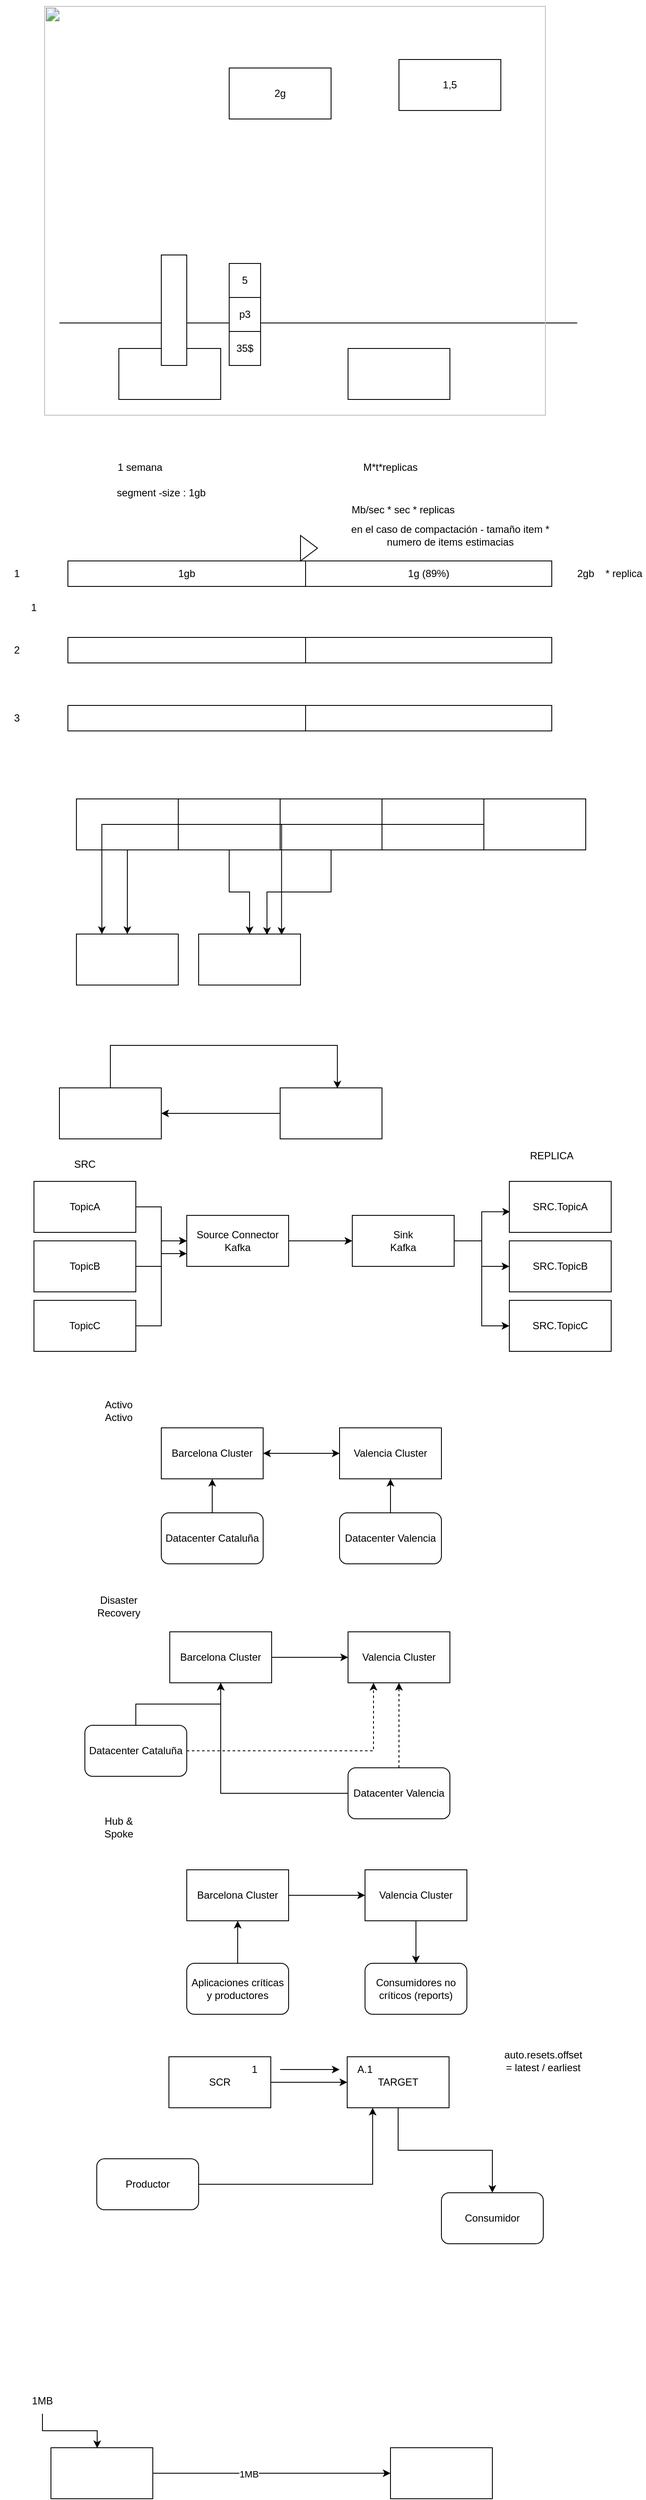 <mxfile version="16.5.1" type="device"><diagram id="PYz6fw4bly6sVlAJzeF8" name="Página-1"><mxGraphModel dx="509" dy="341" grid="1" gridSize="10" guides="1" tooltips="1" connect="1" arrows="1" fold="1" page="1" pageScale="1" pageWidth="827" pageHeight="1169" math="0" shadow="0"><root><mxCell id="0"/><mxCell id="1" parent="0"/><mxCell id="U5-sHTpSlU9au3xLsPQk-2" value="2g" style="rounded=0;whiteSpace=wrap;html=1;" parent="1" vertex="1"><mxGeometry x="310" y="150" width="120" height="60" as="geometry"/></mxCell><mxCell id="U5-sHTpSlU9au3xLsPQk-3" value="" style="rounded=0;whiteSpace=wrap;html=1;" parent="1" vertex="1"><mxGeometry x="180" y="480" width="120" height="60" as="geometry"/></mxCell><mxCell id="U5-sHTpSlU9au3xLsPQk-4" value="" style="endArrow=none;html=1;" parent="1" edge="1"><mxGeometry width="50" height="50" relative="1" as="geometry"><mxPoint x="110" y="450" as="sourcePoint"/><mxPoint x="720" y="450" as="targetPoint"/></mxGeometry></mxCell><mxCell id="U5-sHTpSlU9au3xLsPQk-5" value="1,5" style="rounded=0;whiteSpace=wrap;html=1;" parent="1" vertex="1"><mxGeometry x="510" y="140" width="120" height="60" as="geometry"/></mxCell><mxCell id="U5-sHTpSlU9au3xLsPQk-6" value="" style="rounded=0;whiteSpace=wrap;html=1;" parent="1" vertex="1"><mxGeometry x="450" y="480" width="120" height="60" as="geometry"/></mxCell><mxCell id="U5-sHTpSlU9au3xLsPQk-8" value="&lt;meta charset=&quot;utf-8&quot;&gt;&lt;b style=&quot;font-weight: normal&quot; id=&quot;docs-internal-guid-1c6eab83-7fff-5ef2-23b0-858ea3ac4612&quot;&gt;&lt;img width=&quot;591px;&quot; height=&quot;482px;&quot; src=&quot;https://lh3.googleusercontent.com/kormM6fchzbTToTZP0BAkOIo_fd8u4NRCEYvBD4-IJkMkYeq0NrJNa6fY9ydJRssTFMD4ZZiXLUbOw92TaxWwT6u0Af3A6Mrzubzcj-fnbT367m5Pr0Dln4VZ_QOdEmCdYreTb_jIXo&quot;&gt;&lt;/b&gt;" style="text;whiteSpace=wrap;html=1;" parent="1" vertex="1"><mxGeometry x="90" y="70" width="550" height="500" as="geometry"/></mxCell><mxCell id="U5-sHTpSlU9au3xLsPQk-12" value="5" style="rounded=0;whiteSpace=wrap;html=1;" parent="1" vertex="1"><mxGeometry x="310" y="380" width="37" height="40" as="geometry"/></mxCell><mxCell id="U5-sHTpSlU9au3xLsPQk-13" value="p3" style="rounded=0;whiteSpace=wrap;html=1;" parent="1" vertex="1"><mxGeometry x="310" y="420" width="37" height="40" as="geometry"/></mxCell><mxCell id="U5-sHTpSlU9au3xLsPQk-14" value="35$" style="rounded=0;whiteSpace=wrap;html=1;" parent="1" vertex="1"><mxGeometry x="310" y="460" width="37" height="40" as="geometry"/></mxCell><mxCell id="U5-sHTpSlU9au3xLsPQk-15" value="" style="rounded=0;whiteSpace=wrap;html=1;" parent="1" vertex="1"><mxGeometry x="230" y="370" width="30" height="130" as="geometry"/></mxCell><mxCell id="U5-sHTpSlU9au3xLsPQk-16" value="1gb" style="rounded=0;whiteSpace=wrap;html=1;" parent="1" vertex="1"><mxGeometry x="120" y="730" width="280" height="30" as="geometry"/></mxCell><mxCell id="U5-sHTpSlU9au3xLsPQk-17" value="1g (89%)" style="rounded=0;whiteSpace=wrap;html=1;" parent="1" vertex="1"><mxGeometry x="400" y="730" width="290" height="30" as="geometry"/></mxCell><mxCell id="U5-sHTpSlU9au3xLsPQk-24" value="" style="rounded=0;whiteSpace=wrap;html=1;" parent="1" vertex="1"><mxGeometry x="120" y="820" width="280" height="30" as="geometry"/></mxCell><mxCell id="U5-sHTpSlU9au3xLsPQk-25" value="" style="rounded=0;whiteSpace=wrap;html=1;" parent="1" vertex="1"><mxGeometry x="400" y="820" width="290" height="30" as="geometry"/></mxCell><mxCell id="U5-sHTpSlU9au3xLsPQk-26" value="" style="rounded=0;whiteSpace=wrap;html=1;" parent="1" vertex="1"><mxGeometry x="120" y="900" width="280" height="30" as="geometry"/></mxCell><mxCell id="U5-sHTpSlU9au3xLsPQk-27" value="" style="rounded=0;whiteSpace=wrap;html=1;" parent="1" vertex="1"><mxGeometry x="400" y="900" width="290" height="30" as="geometry"/></mxCell><mxCell id="U5-sHTpSlU9au3xLsPQk-28" value="1" style="text;html=1;strokeColor=none;fillColor=none;align=center;verticalAlign=middle;whiteSpace=wrap;rounded=0;" parent="1" vertex="1"><mxGeometry x="40" y="735" width="40" height="20" as="geometry"/></mxCell><mxCell id="U5-sHTpSlU9au3xLsPQk-29" value="2" style="text;html=1;strokeColor=none;fillColor=none;align=center;verticalAlign=middle;whiteSpace=wrap;rounded=0;" parent="1" vertex="1"><mxGeometry x="40" y="825" width="40" height="20" as="geometry"/></mxCell><mxCell id="U5-sHTpSlU9au3xLsPQk-30" value="3" style="text;html=1;strokeColor=none;fillColor=none;align=center;verticalAlign=middle;whiteSpace=wrap;rounded=0;" parent="1" vertex="1"><mxGeometry x="40" y="905" width="40" height="20" as="geometry"/></mxCell><mxCell id="U5-sHTpSlU9au3xLsPQk-31" value="1 semana" style="text;html=1;strokeColor=none;fillColor=none;align=center;verticalAlign=middle;whiteSpace=wrap;rounded=0;" parent="1" vertex="1"><mxGeometry x="160" y="610" width="90" height="20" as="geometry"/></mxCell><mxCell id="U5-sHTpSlU9au3xLsPQk-32" value="segment -size : 1gb" style="text;html=1;strokeColor=none;fillColor=none;align=center;verticalAlign=middle;whiteSpace=wrap;rounded=0;" parent="1" vertex="1"><mxGeometry x="160" y="640" width="140" height="20" as="geometry"/></mxCell><mxCell id="U5-sHTpSlU9au3xLsPQk-33" value="" style="triangle;whiteSpace=wrap;html=1;" parent="1" vertex="1"><mxGeometry x="394" y="700" width="20" height="30" as="geometry"/></mxCell><mxCell id="U5-sHTpSlU9au3xLsPQk-34" value="2gb" style="text;html=1;strokeColor=none;fillColor=none;align=center;verticalAlign=middle;whiteSpace=wrap;rounded=0;" parent="1" vertex="1"><mxGeometry x="710" y="735" width="40" height="20" as="geometry"/></mxCell><mxCell id="U5-sHTpSlU9au3xLsPQk-35" value="* replica" style="text;html=1;strokeColor=none;fillColor=none;align=center;verticalAlign=middle;whiteSpace=wrap;rounded=0;" parent="1" vertex="1"><mxGeometry x="750" y="735" width="50" height="20" as="geometry"/></mxCell><mxCell id="U5-sHTpSlU9au3xLsPQk-36" value="M*t*replicas" style="text;html=1;strokeColor=none;fillColor=none;align=center;verticalAlign=middle;whiteSpace=wrap;rounded=0;" parent="1" vertex="1"><mxGeometry x="480" y="610" width="40" height="20" as="geometry"/></mxCell><mxCell id="U5-sHTpSlU9au3xLsPQk-38" value="Mb/sec * sec * replicas" style="text;html=1;strokeColor=none;fillColor=none;align=center;verticalAlign=middle;whiteSpace=wrap;rounded=0;" parent="1" vertex="1"><mxGeometry x="450" y="660" width="130" height="20" as="geometry"/></mxCell><mxCell id="U5-sHTpSlU9au3xLsPQk-39" value="1" style="text;html=1;strokeColor=none;fillColor=none;align=center;verticalAlign=middle;whiteSpace=wrap;rounded=0;" parent="1" vertex="1"><mxGeometry x="60" y="775" width="40" height="20" as="geometry"/></mxCell><mxCell id="U5-sHTpSlU9au3xLsPQk-40" value="en el caso de compactación - tamaño item * numero de items estimacias" style="text;html=1;strokeColor=none;fillColor=none;align=center;verticalAlign=middle;whiteSpace=wrap;rounded=0;" parent="1" vertex="1"><mxGeometry x="437.5" y="690" width="265" height="20" as="geometry"/></mxCell><mxCell id="U5-sHTpSlU9au3xLsPQk-46" style="edgeStyle=orthogonalEdgeStyle;rounded=0;orthogonalLoop=1;jettySize=auto;html=1;" parent="1" source="U5-sHTpSlU9au3xLsPQk-41" target="U5-sHTpSlU9au3xLsPQk-43" edge="1"><mxGeometry relative="1" as="geometry"/></mxCell><mxCell id="U5-sHTpSlU9au3xLsPQk-41" value="" style="rounded=0;whiteSpace=wrap;html=1;" parent="1" vertex="1"><mxGeometry x="130" y="1010" width="120" height="60" as="geometry"/></mxCell><mxCell id="U5-sHTpSlU9au3xLsPQk-47" style="edgeStyle=orthogonalEdgeStyle;rounded=0;orthogonalLoop=1;jettySize=auto;html=1;" parent="1" source="U5-sHTpSlU9au3xLsPQk-42" target="U5-sHTpSlU9au3xLsPQk-44" edge="1"><mxGeometry relative="1" as="geometry"/></mxCell><mxCell id="U5-sHTpSlU9au3xLsPQk-42" value="" style="rounded=0;whiteSpace=wrap;html=1;" parent="1" vertex="1"><mxGeometry x="250" y="1010" width="120" height="60" as="geometry"/></mxCell><mxCell id="U5-sHTpSlU9au3xLsPQk-43" value="" style="rounded=0;whiteSpace=wrap;html=1;" parent="1" vertex="1"><mxGeometry x="130" y="1169" width="120" height="60" as="geometry"/></mxCell><mxCell id="U5-sHTpSlU9au3xLsPQk-44" value="" style="rounded=0;whiteSpace=wrap;html=1;" parent="1" vertex="1"><mxGeometry x="274" y="1169" width="120" height="60" as="geometry"/></mxCell><mxCell id="U5-sHTpSlU9au3xLsPQk-48" style="edgeStyle=orthogonalEdgeStyle;rounded=0;orthogonalLoop=1;jettySize=auto;html=1;entryX=0.671;entryY=0.017;entryDx=0;entryDy=0;entryPerimeter=0;" parent="1" source="U5-sHTpSlU9au3xLsPQk-45" target="U5-sHTpSlU9au3xLsPQk-44" edge="1"><mxGeometry relative="1" as="geometry"/></mxCell><mxCell id="U5-sHTpSlU9au3xLsPQk-45" value="" style="rounded=0;whiteSpace=wrap;html=1;" parent="1" vertex="1"><mxGeometry x="370" y="1010" width="120" height="60" as="geometry"/></mxCell><mxCell id="U5-sHTpSlU9au3xLsPQk-50" style="edgeStyle=orthogonalEdgeStyle;rounded=0;orthogonalLoop=1;jettySize=auto;html=1;entryX=0.25;entryY=0;entryDx=0;entryDy=0;" parent="1" source="U5-sHTpSlU9au3xLsPQk-49" target="U5-sHTpSlU9au3xLsPQk-43" edge="1"><mxGeometry relative="1" as="geometry"/></mxCell><mxCell id="U5-sHTpSlU9au3xLsPQk-49" value="" style="rounded=0;whiteSpace=wrap;html=1;" parent="1" vertex="1"><mxGeometry x="490" y="1010" width="120" height="60" as="geometry"/></mxCell><mxCell id="U5-sHTpSlU9au3xLsPQk-52" style="edgeStyle=orthogonalEdgeStyle;rounded=0;orthogonalLoop=1;jettySize=auto;html=1;entryX=0.814;entryY=0.017;entryDx=0;entryDy=0;entryPerimeter=0;" parent="1" source="U5-sHTpSlU9au3xLsPQk-51" target="U5-sHTpSlU9au3xLsPQk-44" edge="1"><mxGeometry relative="1" as="geometry"/></mxCell><mxCell id="U5-sHTpSlU9au3xLsPQk-51" value="" style="rounded=0;whiteSpace=wrap;html=1;" parent="1" vertex="1"><mxGeometry x="610" y="1010" width="120" height="60" as="geometry"/></mxCell><mxCell id="U5-sHTpSlU9au3xLsPQk-56" style="edgeStyle=orthogonalEdgeStyle;rounded=0;orthogonalLoop=1;jettySize=auto;html=1;entryX=0.562;entryY=0.01;entryDx=0;entryDy=0;entryPerimeter=0;" parent="1" source="U5-sHTpSlU9au3xLsPQk-53" target="U5-sHTpSlU9au3xLsPQk-54" edge="1"><mxGeometry relative="1" as="geometry"><Array as="points"><mxPoint x="170" y="1300"/><mxPoint x="437" y="1300"/></Array></mxGeometry></mxCell><mxCell id="U5-sHTpSlU9au3xLsPQk-53" value="" style="rounded=0;whiteSpace=wrap;html=1;" parent="1" vertex="1"><mxGeometry x="110" y="1350" width="120" height="60" as="geometry"/></mxCell><mxCell id="U5-sHTpSlU9au3xLsPQk-55" style="edgeStyle=orthogonalEdgeStyle;rounded=0;orthogonalLoop=1;jettySize=auto;html=1;" parent="1" source="U5-sHTpSlU9au3xLsPQk-54" target="U5-sHTpSlU9au3xLsPQk-53" edge="1"><mxGeometry relative="1" as="geometry"/></mxCell><mxCell id="U5-sHTpSlU9au3xLsPQk-54" value="" style="rounded=0;whiteSpace=wrap;html=1;" parent="1" vertex="1"><mxGeometry x="370" y="1350" width="120" height="60" as="geometry"/></mxCell><mxCell id="U5-sHTpSlU9au3xLsPQk-59" style="edgeStyle=orthogonalEdgeStyle;rounded=0;orthogonalLoop=1;jettySize=auto;html=1;" parent="1" source="U5-sHTpSlU9au3xLsPQk-57" target="U5-sHTpSlU9au3xLsPQk-58" edge="1"><mxGeometry relative="1" as="geometry"/></mxCell><mxCell id="U5-sHTpSlU9au3xLsPQk-57" value="Source Connector&lt;br&gt;Kafka" style="rounded=0;whiteSpace=wrap;html=1;" parent="1" vertex="1"><mxGeometry x="260" y="1500" width="120" height="60" as="geometry"/></mxCell><mxCell id="U5-sHTpSlU9au3xLsPQk-71" style="edgeStyle=orthogonalEdgeStyle;rounded=0;orthogonalLoop=1;jettySize=auto;html=1;entryX=0.007;entryY=0.595;entryDx=0;entryDy=0;entryPerimeter=0;" parent="1" source="U5-sHTpSlU9au3xLsPQk-58" target="U5-sHTpSlU9au3xLsPQk-66" edge="1"><mxGeometry relative="1" as="geometry"/></mxCell><mxCell id="U5-sHTpSlU9au3xLsPQk-72" style="edgeStyle=orthogonalEdgeStyle;rounded=0;orthogonalLoop=1;jettySize=auto;html=1;" parent="1" source="U5-sHTpSlU9au3xLsPQk-58" target="U5-sHTpSlU9au3xLsPQk-67" edge="1"><mxGeometry relative="1" as="geometry"/></mxCell><mxCell id="U5-sHTpSlU9au3xLsPQk-73" style="edgeStyle=orthogonalEdgeStyle;rounded=0;orthogonalLoop=1;jettySize=auto;html=1;entryX=0;entryY=0.5;entryDx=0;entryDy=0;" parent="1" source="U5-sHTpSlU9au3xLsPQk-58" target="U5-sHTpSlU9au3xLsPQk-68" edge="1"><mxGeometry relative="1" as="geometry"/></mxCell><mxCell id="U5-sHTpSlU9au3xLsPQk-58" value="Sink&lt;br&gt;Kafka" style="rounded=0;whiteSpace=wrap;html=1;" parent="1" vertex="1"><mxGeometry x="455" y="1500" width="120" height="60" as="geometry"/></mxCell><mxCell id="U5-sHTpSlU9au3xLsPQk-63" style="edgeStyle=orthogonalEdgeStyle;rounded=0;orthogonalLoop=1;jettySize=auto;html=1;" parent="1" source="U5-sHTpSlU9au3xLsPQk-60" target="U5-sHTpSlU9au3xLsPQk-57" edge="1"><mxGeometry relative="1" as="geometry"/></mxCell><mxCell id="U5-sHTpSlU9au3xLsPQk-60" value="TopicA" style="rounded=0;whiteSpace=wrap;html=1;" parent="1" vertex="1"><mxGeometry x="80" y="1460" width="120" height="60" as="geometry"/></mxCell><mxCell id="U5-sHTpSlU9au3xLsPQk-64" style="edgeStyle=orthogonalEdgeStyle;rounded=0;orthogonalLoop=1;jettySize=auto;html=1;" parent="1" source="U5-sHTpSlU9au3xLsPQk-61" target="U5-sHTpSlU9au3xLsPQk-57" edge="1"><mxGeometry relative="1" as="geometry"/></mxCell><mxCell id="U5-sHTpSlU9au3xLsPQk-61" value="TopicB" style="rounded=0;whiteSpace=wrap;html=1;" parent="1" vertex="1"><mxGeometry x="80" y="1530" width="120" height="60" as="geometry"/></mxCell><mxCell id="U5-sHTpSlU9au3xLsPQk-65" style="edgeStyle=orthogonalEdgeStyle;rounded=0;orthogonalLoop=1;jettySize=auto;html=1;entryX=0;entryY=0.75;entryDx=0;entryDy=0;" parent="1" source="U5-sHTpSlU9au3xLsPQk-62" target="U5-sHTpSlU9au3xLsPQk-57" edge="1"><mxGeometry relative="1" as="geometry"/></mxCell><mxCell id="U5-sHTpSlU9au3xLsPQk-62" value="TopicC" style="rounded=0;whiteSpace=wrap;html=1;" parent="1" vertex="1"><mxGeometry x="80" y="1600" width="120" height="60" as="geometry"/></mxCell><mxCell id="U5-sHTpSlU9au3xLsPQk-66" value="SRC.TopicA" style="rounded=0;whiteSpace=wrap;html=1;" parent="1" vertex="1"><mxGeometry x="640" y="1460" width="120" height="60" as="geometry"/></mxCell><mxCell id="U5-sHTpSlU9au3xLsPQk-67" value="SRC.TopicB" style="rounded=0;whiteSpace=wrap;html=1;" parent="1" vertex="1"><mxGeometry x="640" y="1530" width="120" height="60" as="geometry"/></mxCell><mxCell id="U5-sHTpSlU9au3xLsPQk-68" value="SRC.TopicC" style="rounded=0;whiteSpace=wrap;html=1;" parent="1" vertex="1"><mxGeometry x="640" y="1600" width="120" height="60" as="geometry"/></mxCell><mxCell id="U5-sHTpSlU9au3xLsPQk-69" value="SRC" style="text;html=1;strokeColor=none;fillColor=none;align=center;verticalAlign=middle;whiteSpace=wrap;rounded=0;" parent="1" vertex="1"><mxGeometry x="120" y="1430" width="40" height="20" as="geometry"/></mxCell><mxCell id="U5-sHTpSlU9au3xLsPQk-70" value="REPLICA" style="text;html=1;strokeColor=none;fillColor=none;align=center;verticalAlign=middle;whiteSpace=wrap;rounded=0;" parent="1" vertex="1"><mxGeometry x="670" y="1420" width="40" height="20" as="geometry"/></mxCell><mxCell id="U5-sHTpSlU9au3xLsPQk-78" style="edgeStyle=orthogonalEdgeStyle;rounded=0;orthogonalLoop=1;jettySize=auto;html=1;" parent="1" source="U5-sHTpSlU9au3xLsPQk-74" target="U5-sHTpSlU9au3xLsPQk-75" edge="1"><mxGeometry relative="1" as="geometry"/></mxCell><mxCell id="U5-sHTpSlU9au3xLsPQk-74" value="Barcelona Cluster" style="rounded=0;whiteSpace=wrap;html=1;" parent="1" vertex="1"><mxGeometry x="230" y="1750" width="120" height="60" as="geometry"/></mxCell><mxCell id="U5-sHTpSlU9au3xLsPQk-79" style="edgeStyle=orthogonalEdgeStyle;rounded=0;orthogonalLoop=1;jettySize=auto;html=1;entryX=1;entryY=0.5;entryDx=0;entryDy=0;" parent="1" source="U5-sHTpSlU9au3xLsPQk-75" target="U5-sHTpSlU9au3xLsPQk-74" edge="1"><mxGeometry relative="1" as="geometry"/></mxCell><mxCell id="U5-sHTpSlU9au3xLsPQk-75" value="Valencia Cluster" style="rounded=0;whiteSpace=wrap;html=1;" parent="1" vertex="1"><mxGeometry x="440" y="1750" width="120" height="60" as="geometry"/></mxCell><mxCell id="U5-sHTpSlU9au3xLsPQk-80" style="edgeStyle=orthogonalEdgeStyle;rounded=0;orthogonalLoop=1;jettySize=auto;html=1;entryX=0.5;entryY=1;entryDx=0;entryDy=0;" parent="1" source="U5-sHTpSlU9au3xLsPQk-76" target="U5-sHTpSlU9au3xLsPQk-74" edge="1"><mxGeometry relative="1" as="geometry"/></mxCell><mxCell id="U5-sHTpSlU9au3xLsPQk-76" value="Datacenter Cataluña" style="rounded=1;whiteSpace=wrap;html=1;" parent="1" vertex="1"><mxGeometry x="230" y="1850" width="120" height="60" as="geometry"/></mxCell><mxCell id="U5-sHTpSlU9au3xLsPQk-81" style="edgeStyle=orthogonalEdgeStyle;rounded=0;orthogonalLoop=1;jettySize=auto;html=1;entryX=0.5;entryY=1;entryDx=0;entryDy=0;" parent="1" source="U5-sHTpSlU9au3xLsPQk-77" target="U5-sHTpSlU9au3xLsPQk-75" edge="1"><mxGeometry relative="1" as="geometry"/></mxCell><mxCell id="U5-sHTpSlU9au3xLsPQk-77" value="Datacenter Valencia" style="rounded=1;whiteSpace=wrap;html=1;" parent="1" vertex="1"><mxGeometry x="440" y="1850" width="120" height="60" as="geometry"/></mxCell><mxCell id="U5-sHTpSlU9au3xLsPQk-82" style="edgeStyle=orthogonalEdgeStyle;rounded=0;orthogonalLoop=1;jettySize=auto;html=1;" parent="1" source="U5-sHTpSlU9au3xLsPQk-83" target="U5-sHTpSlU9au3xLsPQk-85" edge="1"><mxGeometry relative="1" as="geometry"/></mxCell><mxCell id="U5-sHTpSlU9au3xLsPQk-83" value="Barcelona Cluster" style="rounded=0;whiteSpace=wrap;html=1;" parent="1" vertex="1"><mxGeometry x="240" y="1990" width="120" height="60" as="geometry"/></mxCell><mxCell id="U5-sHTpSlU9au3xLsPQk-85" value="Valencia Cluster" style="rounded=0;whiteSpace=wrap;html=1;" parent="1" vertex="1"><mxGeometry x="450" y="1990" width="120" height="60" as="geometry"/></mxCell><mxCell id="U5-sHTpSlU9au3xLsPQk-86" style="edgeStyle=orthogonalEdgeStyle;rounded=0;orthogonalLoop=1;jettySize=auto;html=1;entryX=0.5;entryY=1;entryDx=0;entryDy=0;" parent="1" source="U5-sHTpSlU9au3xLsPQk-87" target="U5-sHTpSlU9au3xLsPQk-83" edge="1"><mxGeometry relative="1" as="geometry"/></mxCell><mxCell id="U5-sHTpSlU9au3xLsPQk-117" style="edgeStyle=orthogonalEdgeStyle;rounded=0;orthogonalLoop=1;jettySize=auto;html=1;entryX=0.25;entryY=1;entryDx=0;entryDy=0;dashed=1;" parent="1" source="U5-sHTpSlU9au3xLsPQk-87" target="U5-sHTpSlU9au3xLsPQk-85" edge="1"><mxGeometry relative="1" as="geometry"/></mxCell><mxCell id="U5-sHTpSlU9au3xLsPQk-87" value="Datacenter Cataluña" style="rounded=1;whiteSpace=wrap;html=1;" parent="1" vertex="1"><mxGeometry x="140" y="2100" width="120" height="60" as="geometry"/></mxCell><mxCell id="U5-sHTpSlU9au3xLsPQk-88" style="edgeStyle=orthogonalEdgeStyle;rounded=0;orthogonalLoop=1;jettySize=auto;html=1;entryX=0.5;entryY=1;entryDx=0;entryDy=0;" parent="1" source="U5-sHTpSlU9au3xLsPQk-89" target="U5-sHTpSlU9au3xLsPQk-83" edge="1"><mxGeometry relative="1" as="geometry"/></mxCell><mxCell id="U5-sHTpSlU9au3xLsPQk-116" style="edgeStyle=orthogonalEdgeStyle;rounded=0;orthogonalLoop=1;jettySize=auto;html=1;entryX=0.5;entryY=1;entryDx=0;entryDy=0;dashed=1;" parent="1" source="U5-sHTpSlU9au3xLsPQk-89" target="U5-sHTpSlU9au3xLsPQk-85" edge="1"><mxGeometry relative="1" as="geometry"/></mxCell><mxCell id="U5-sHTpSlU9au3xLsPQk-89" value="Datacenter Valencia" style="rounded=1;whiteSpace=wrap;html=1;" parent="1" vertex="1"><mxGeometry x="450" y="2150" width="120" height="60" as="geometry"/></mxCell><mxCell id="U5-sHTpSlU9au3xLsPQk-90" value="Activo Activo" style="text;html=1;strokeColor=none;fillColor=none;align=center;verticalAlign=middle;whiteSpace=wrap;rounded=0;" parent="1" vertex="1"><mxGeometry x="160" y="1720" width="40" height="20" as="geometry"/></mxCell><mxCell id="U5-sHTpSlU9au3xLsPQk-91" value="Disaster Recovery" style="text;html=1;strokeColor=none;fillColor=none;align=center;verticalAlign=middle;whiteSpace=wrap;rounded=0;" parent="1" vertex="1"><mxGeometry x="160" y="1950" width="40" height="20" as="geometry"/></mxCell><mxCell id="U5-sHTpSlU9au3xLsPQk-92" value="Hub &amp;amp; Spoke" style="text;html=1;strokeColor=none;fillColor=none;align=center;verticalAlign=middle;whiteSpace=wrap;rounded=0;" parent="1" vertex="1"><mxGeometry x="160" y="2210" width="40" height="20" as="geometry"/></mxCell><mxCell id="U5-sHTpSlU9au3xLsPQk-93" style="edgeStyle=orthogonalEdgeStyle;rounded=0;orthogonalLoop=1;jettySize=auto;html=1;" parent="1" source="U5-sHTpSlU9au3xLsPQk-94" target="U5-sHTpSlU9au3xLsPQk-95" edge="1"><mxGeometry relative="1" as="geometry"/></mxCell><mxCell id="U5-sHTpSlU9au3xLsPQk-94" value="Barcelona Cluster" style="rounded=0;whiteSpace=wrap;html=1;" parent="1" vertex="1"><mxGeometry x="260" y="2270" width="120" height="60" as="geometry"/></mxCell><mxCell id="U5-sHTpSlU9au3xLsPQk-100" style="edgeStyle=orthogonalEdgeStyle;rounded=0;orthogonalLoop=1;jettySize=auto;html=1;entryX=0.5;entryY=0;entryDx=0;entryDy=0;" parent="1" source="U5-sHTpSlU9au3xLsPQk-95" target="U5-sHTpSlU9au3xLsPQk-99" edge="1"><mxGeometry relative="1" as="geometry"/></mxCell><mxCell id="U5-sHTpSlU9au3xLsPQk-95" value="Valencia Cluster" style="rounded=0;whiteSpace=wrap;html=1;" parent="1" vertex="1"><mxGeometry x="470" y="2270" width="120" height="60" as="geometry"/></mxCell><mxCell id="U5-sHTpSlU9au3xLsPQk-96" style="edgeStyle=orthogonalEdgeStyle;rounded=0;orthogonalLoop=1;jettySize=auto;html=1;entryX=0.5;entryY=1;entryDx=0;entryDy=0;" parent="1" source="U5-sHTpSlU9au3xLsPQk-97" target="U5-sHTpSlU9au3xLsPQk-94" edge="1"><mxGeometry relative="1" as="geometry"/></mxCell><mxCell id="U5-sHTpSlU9au3xLsPQk-97" value="Aplicaciones críticas y productores" style="rounded=1;whiteSpace=wrap;html=1;" parent="1" vertex="1"><mxGeometry x="260" y="2380" width="120" height="60" as="geometry"/></mxCell><mxCell id="U5-sHTpSlU9au3xLsPQk-99" value="Consumidores no críticos (reports)" style="rounded=1;whiteSpace=wrap;html=1;" parent="1" vertex="1"><mxGeometry x="470" y="2380" width="120" height="60" as="geometry"/></mxCell><mxCell id="l-HENyJBemSZoT4yGPR5-2" style="edgeStyle=orthogonalEdgeStyle;rounded=0;orthogonalLoop=1;jettySize=auto;html=1;" edge="1" parent="1" source="l-HENyJBemSZoT4yGPR5-3" target="l-HENyJBemSZoT4yGPR5-5"><mxGeometry relative="1" as="geometry"/></mxCell><mxCell id="l-HENyJBemSZoT4yGPR5-10" style="edgeStyle=orthogonalEdgeStyle;rounded=0;orthogonalLoop=1;jettySize=auto;html=1;exitX=0.5;exitY=1;exitDx=0;exitDy=0;entryX=0.5;entryY=0;entryDx=0;entryDy=0;" edge="1" parent="1" source="l-HENyJBemSZoT4yGPR5-5" target="l-HENyJBemSZoT4yGPR5-7"><mxGeometry relative="1" as="geometry"/></mxCell><mxCell id="l-HENyJBemSZoT4yGPR5-3" value="SCR" style="rounded=0;whiteSpace=wrap;html=1;" vertex="1" parent="1"><mxGeometry x="239" y="2490" width="120" height="60" as="geometry"/></mxCell><mxCell id="l-HENyJBemSZoT4yGPR5-5" value="TARGET" style="rounded=0;whiteSpace=wrap;html=1;" vertex="1" parent="1"><mxGeometry x="449" y="2490" width="120" height="60" as="geometry"/></mxCell><mxCell id="l-HENyJBemSZoT4yGPR5-7" value="Consumidor" style="rounded=1;whiteSpace=wrap;html=1;" vertex="1" parent="1"><mxGeometry x="560" y="2650" width="120" height="60" as="geometry"/></mxCell><mxCell id="l-HENyJBemSZoT4yGPR5-9" style="edgeStyle=orthogonalEdgeStyle;rounded=0;orthogonalLoop=1;jettySize=auto;html=1;entryX=0.25;entryY=1;entryDx=0;entryDy=0;" edge="1" parent="1" source="l-HENyJBemSZoT4yGPR5-8" target="l-HENyJBemSZoT4yGPR5-5"><mxGeometry relative="1" as="geometry"><mxPoint x="299" y="2580" as="targetPoint"/></mxGeometry></mxCell><mxCell id="l-HENyJBemSZoT4yGPR5-8" value="Productor" style="rounded=1;whiteSpace=wrap;html=1;" vertex="1" parent="1"><mxGeometry x="154" y="2610" width="120" height="60" as="geometry"/></mxCell><mxCell id="l-HENyJBemSZoT4yGPR5-13" style="edgeStyle=orthogonalEdgeStyle;rounded=0;orthogonalLoop=1;jettySize=auto;html=1;" edge="1" parent="1" source="l-HENyJBemSZoT4yGPR5-11" target="l-HENyJBemSZoT4yGPR5-12"><mxGeometry relative="1" as="geometry"/></mxCell><mxCell id="l-HENyJBemSZoT4yGPR5-11" value="1" style="text;html=1;strokeColor=none;fillColor=none;align=center;verticalAlign=middle;whiteSpace=wrap;rounded=0;" vertex="1" parent="1"><mxGeometry x="310" y="2490" width="60" height="30" as="geometry"/></mxCell><mxCell id="l-HENyJBemSZoT4yGPR5-12" value="A.1" style="text;html=1;strokeColor=none;fillColor=none;align=center;verticalAlign=middle;whiteSpace=wrap;rounded=0;" vertex="1" parent="1"><mxGeometry x="440" y="2490" width="60" height="30" as="geometry"/></mxCell><mxCell id="l-HENyJBemSZoT4yGPR5-17" value="auto.resets.offset = latest / earliest" style="text;html=1;strokeColor=none;fillColor=none;align=center;verticalAlign=middle;whiteSpace=wrap;rounded=0;" vertex="1" parent="1"><mxGeometry x="650" y="2480" width="60" height="30" as="geometry"/></mxCell><mxCell id="l-HENyJBemSZoT4yGPR5-24" style="edgeStyle=orthogonalEdgeStyle;rounded=0;orthogonalLoop=1;jettySize=auto;html=1;" edge="1" parent="1" source="l-HENyJBemSZoT4yGPR5-18" target="l-HENyJBemSZoT4yGPR5-20"><mxGeometry relative="1" as="geometry"/></mxCell><mxCell id="l-HENyJBemSZoT4yGPR5-25" value="1MB&lt;br&gt;" style="edgeLabel;html=1;align=center;verticalAlign=middle;resizable=0;points=[];" vertex="1" connectable="0" parent="l-HENyJBemSZoT4yGPR5-24"><mxGeometry x="-0.196" y="-1" relative="1" as="geometry"><mxPoint as="offset"/></mxGeometry></mxCell><mxCell id="l-HENyJBemSZoT4yGPR5-18" value="" style="rounded=0;whiteSpace=wrap;html=1;" vertex="1" parent="1"><mxGeometry x="100" y="2950" width="120" height="60" as="geometry"/></mxCell><mxCell id="l-HENyJBemSZoT4yGPR5-20" value="" style="rounded=0;whiteSpace=wrap;html=1;" vertex="1" parent="1"><mxGeometry x="500" y="2950" width="120" height="60" as="geometry"/></mxCell><mxCell id="l-HENyJBemSZoT4yGPR5-23" style="edgeStyle=orthogonalEdgeStyle;rounded=0;orthogonalLoop=1;jettySize=auto;html=1;entryX=0.454;entryY=0.008;entryDx=0;entryDy=0;entryPerimeter=0;" edge="1" parent="1" source="l-HENyJBemSZoT4yGPR5-22" target="l-HENyJBemSZoT4yGPR5-18"><mxGeometry relative="1" as="geometry"/></mxCell><mxCell id="l-HENyJBemSZoT4yGPR5-22" value="1MB" style="text;html=1;strokeColor=none;fillColor=none;align=center;verticalAlign=middle;whiteSpace=wrap;rounded=0;" vertex="1" parent="1"><mxGeometry x="60" y="2880" width="60" height="30" as="geometry"/></mxCell></root></mxGraphModel></diagram></mxfile>